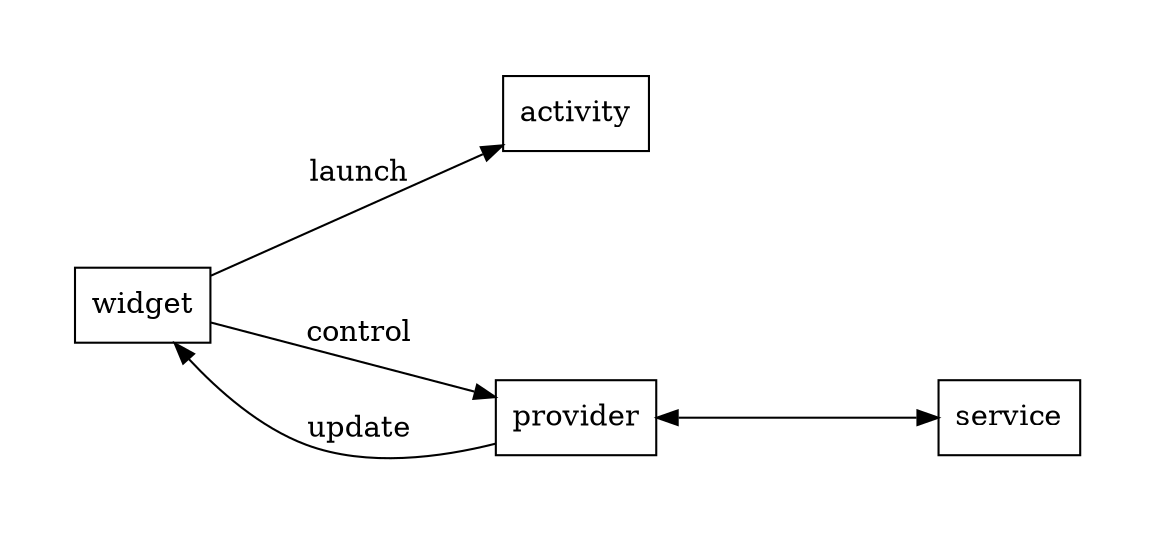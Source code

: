 digraph G {
    bgcolor=white;
    pad=0.5;/* the spaces appended to the edge of the drawing */
    ranksep="1.1 equally";
    nodesep="1.0 equally";
    rankdir=LR;
    //splines=""|true|false|ortho;

    node[shape="record"];

    {rank=same; widget;}
    {rank=same; activity; provider;}
    {rank=same; service;}

    widget -> activity [label="launch"];
    widget -> provider [label="control"];
    provider -> widget [label="update"];
    provider -> service [dir="both"];

}
